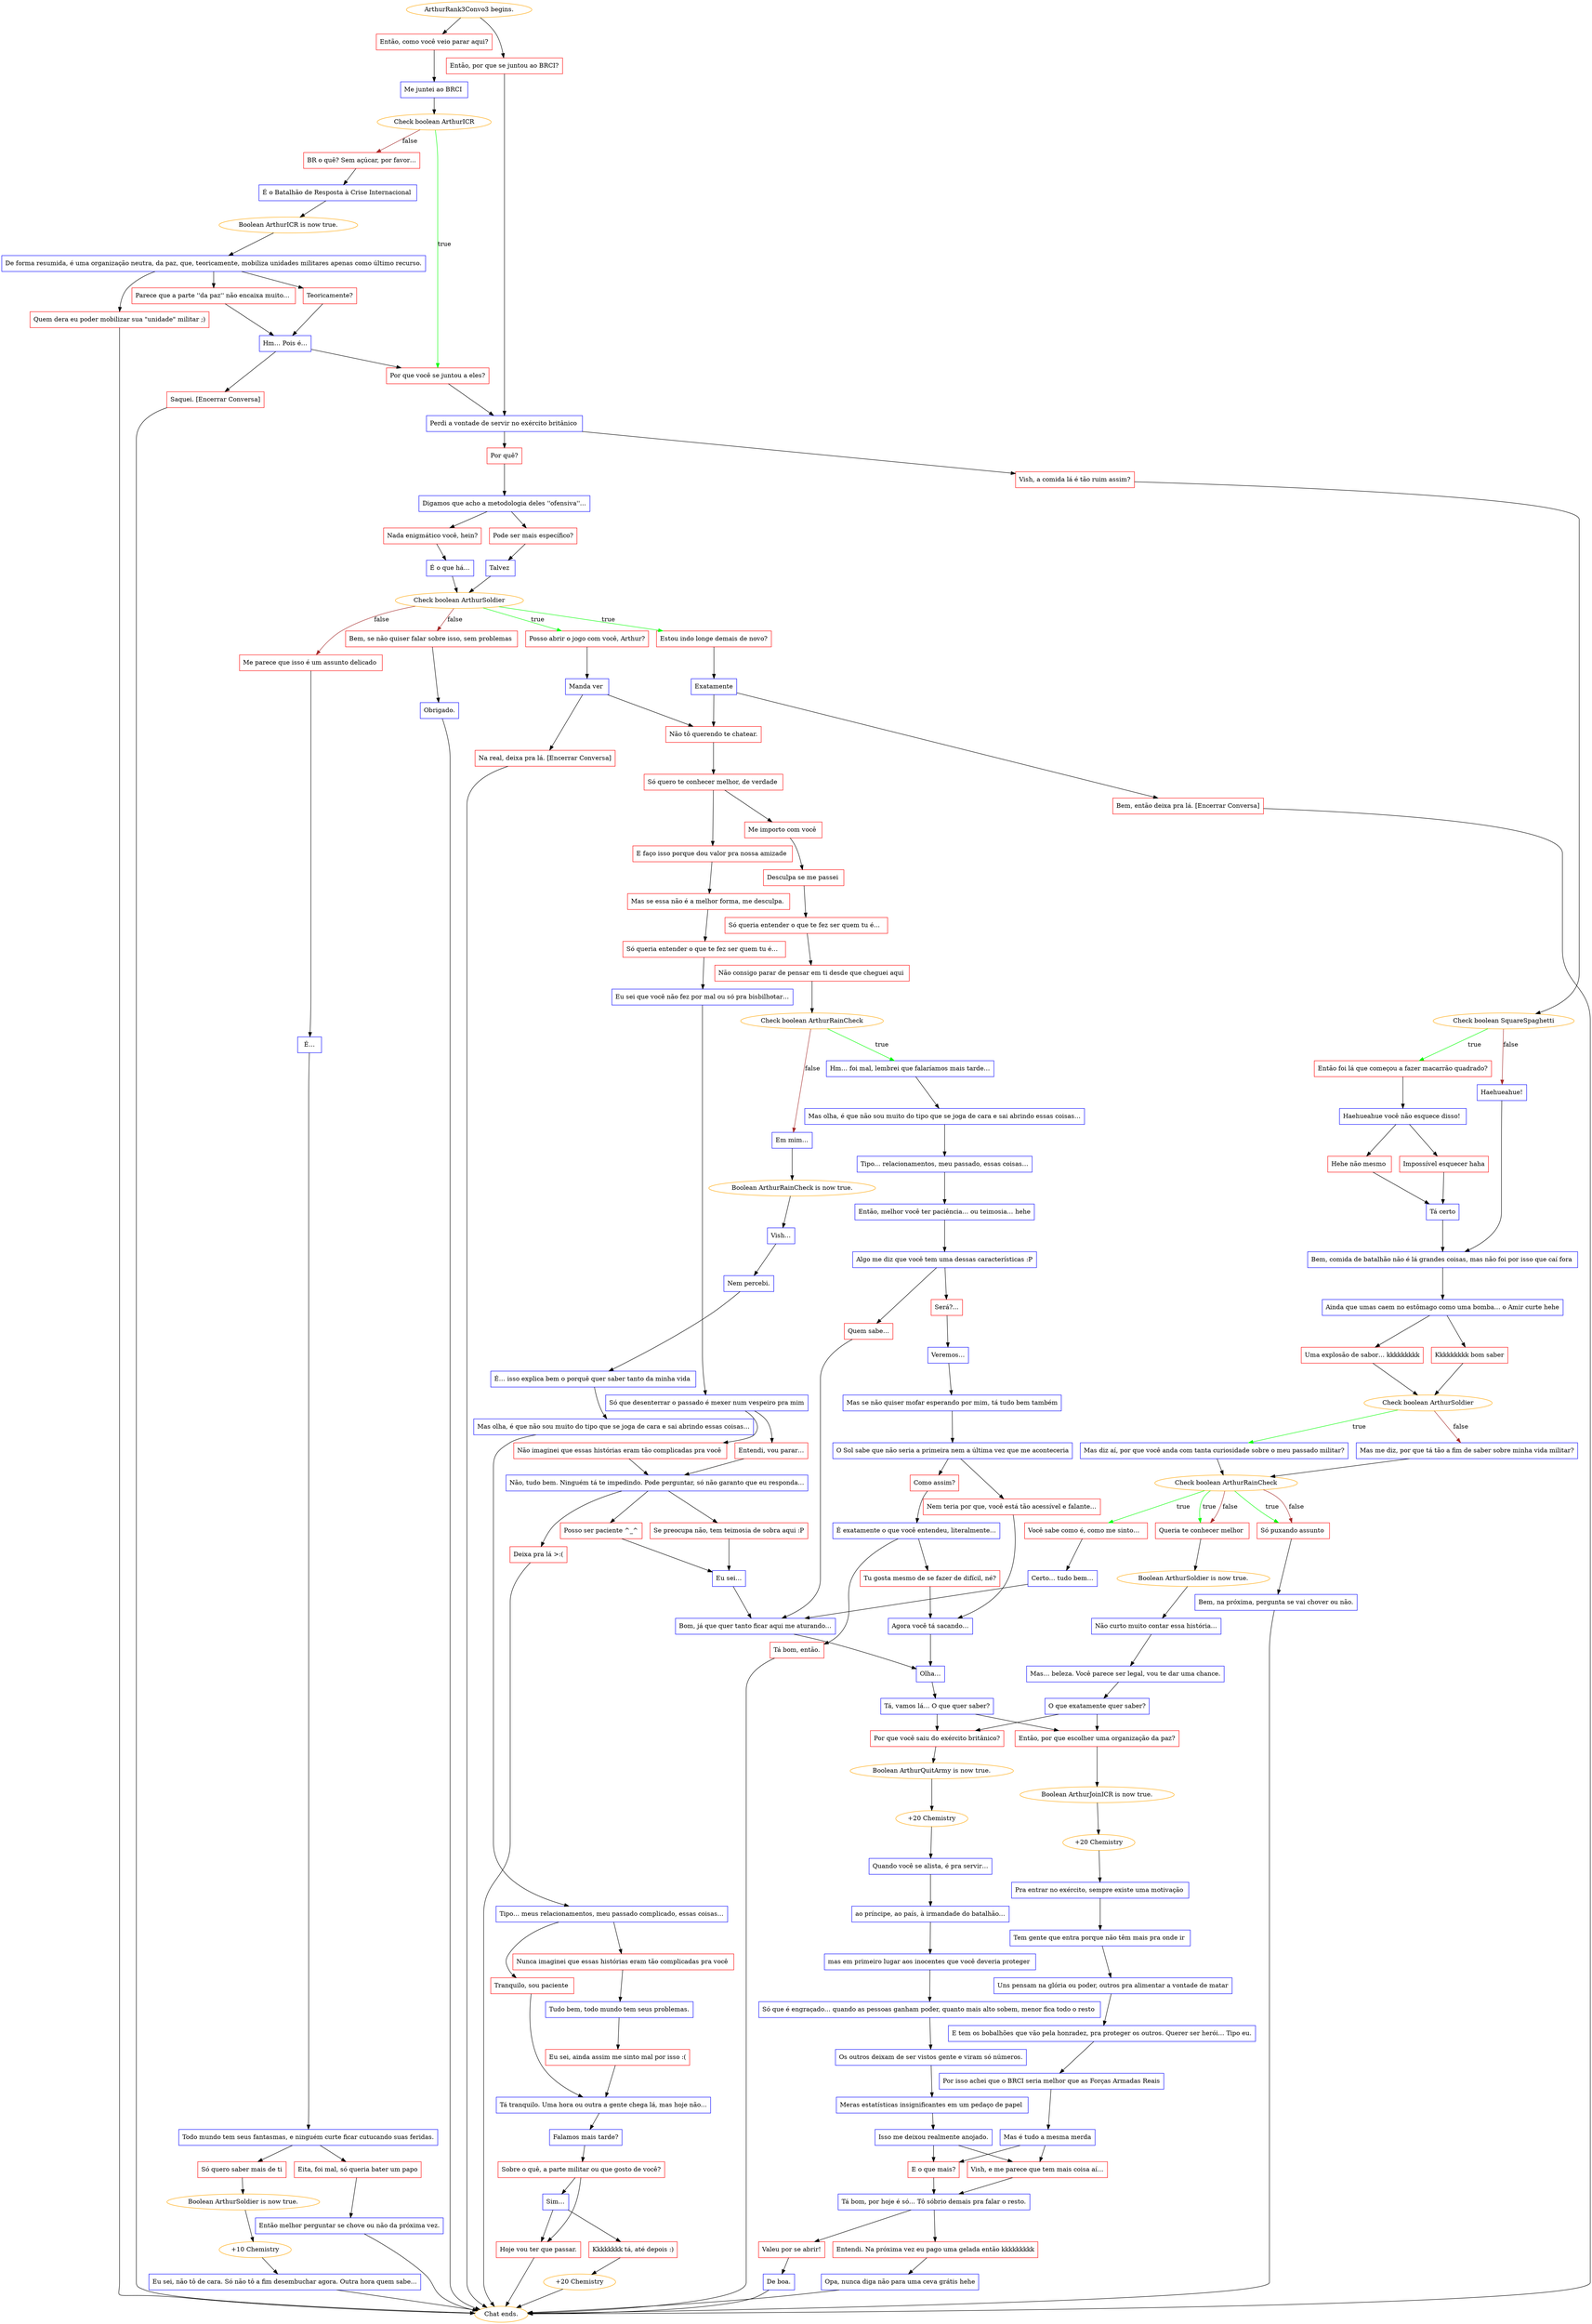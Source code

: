 digraph {
	"ArthurRank3Convo3 begins." [color=orange];
		"ArthurRank3Convo3 begins." -> j367143515;
		"ArthurRank3Convo3 begins." -> j1422248412;
	j367143515 [label="Então, como você veio parar aqui?",shape=box,color=red];
		j367143515 -> j1043247087;
	j1422248412 [label="Então, por que se juntou ao BRCI?",shape=box,color=red];
		j1422248412 -> j3816590775;
	j1043247087 [label="Me juntei ao BRCI ",shape=box,color=blue];
		j1043247087 -> j700410498;
	j3816590775 [label="Perdi a vontade de servir no exército britânico ",shape=box,color=blue];
		j3816590775 -> j4203143745;
		j3816590775 -> j633106970;
	j700410498 [label="Check boolean ArthurICR",color=orange];
		j700410498 -> j2815629408 [label=true,color=green];
		j700410498 -> j3810080409 [label=false,color=brown];
	j4203143745 [label="Por quê?",shape=box,color=red];
		j4203143745 -> j4199506677;
	j633106970 [label="Vish, a comida lá é tão ruim assim?",shape=box,color=red];
		j633106970 -> j104787129;
	j2815629408 [label="Por que você se juntou a eles?",shape=box,color=red];
		j2815629408 -> j3816590775;
	j3810080409 [label="BR o quê? Sem açúcar, por favor…",shape=box,color=red];
		j3810080409 -> j2291493009;
	j4199506677 [label="Digamos que acho a metodologia deles ''ofensiva''…",shape=box,color=blue];
		j4199506677 -> j210886799;
		j4199506677 -> j973743250;
	j104787129 [label="Check boolean SquareSpaghetti",color=orange];
		j104787129 -> j1887636152 [label=true,color=green];
		j104787129 -> j3918016421 [label=false,color=brown];
	j2291493009 [label="É o Batalhão de Resposta à Crise Internacional ",shape=box,color=blue];
		j2291493009 -> j2563038671;
	j210886799 [label="Nada enigmático você, hein?",shape=box,color=red];
		j210886799 -> j2417658259;
	j973743250 [label="Pode ser mais específico?",shape=box,color=red];
		j973743250 -> j3554073380;
	j1887636152 [label="Então foi lá que começou a fazer macarrão quadrado?",shape=box,color=red];
		j1887636152 -> j3136776556;
	j3918016421 [label="Haehueahue!",shape=box,color=blue];
		j3918016421 -> j199146808;
	j2563038671 [label="Boolean ArthurICR is now true.",color=orange];
		j2563038671 -> j3558691524;
	j2417658259 [label="É o que há…",shape=box,color=blue];
		j2417658259 -> j2598616613;
	j3554073380 [label="Talvez ",shape=box,color=blue];
		j3554073380 -> j2598616613;
	j3136776556 [label="Haehueahue você não esquece disso! ",shape=box,color=blue];
		j3136776556 -> j3679033971;
		j3136776556 -> j3369691031;
	j199146808 [label="Bem, comida de batalhão não é lá grandes coisas, mas não foi por isso que caí fora ",shape=box,color=blue];
		j199146808 -> j1933925067;
	j3558691524 [label="De forma resumida, é uma organização neutra, da paz, que, teoricamente, mobiliza unidades militares apenas como último recurso.",shape=box,color=blue];
		j3558691524 -> j1451122278;
		j3558691524 -> j463994893;
		j3558691524 -> j3165127575;
	j2598616613 [label="Check boolean ArthurSoldier",color=orange];
		j2598616613 -> j2177988489 [label=true,color=green];
		j2598616613 -> j692465892 [label=true,color=green];
		j2598616613 -> j1470764885 [label=false,color=brown];
		j2598616613 -> j2915391232 [label=false,color=brown];
	j3679033971 [label="Hehe não mesmo ",shape=box,color=red];
		j3679033971 -> j2823596363;
	j3369691031 [label="Impossível esquecer haha",shape=box,color=red];
		j3369691031 -> j2823596363;
	j1933925067 [label="Ainda que umas caem no estômago como uma bomba… o Amir curte hehe",shape=box,color=blue];
		j1933925067 -> j3968859568;
		j1933925067 -> j1859860715;
	j1451122278 [label="Teoricamente?",shape=box,color=red];
		j1451122278 -> j1126981540;
	j463994893 [label="Parece que a parte ''da paz'' não encaixa muito… ",shape=box,color=red];
		j463994893 -> j1126981540;
	j3165127575 [label="Quem dera eu poder mobilizar sua \"unidade\" militar ;)",shape=box,color=red];
		j3165127575 -> "Chat ends.";
	j2177988489 [label="Posso abrir o jogo com você, Arthur?",shape=box,color=red];
		j2177988489 -> j2349060527;
	j692465892 [label="Estou indo longe demais de novo?",shape=box,color=red];
		j692465892 -> j2196676422;
	j1470764885 [label="Me parece que isso é um assunto delicado ",shape=box,color=red];
		j1470764885 -> j591393077;
	j2915391232 [label="Bem, se não quiser falar sobre isso, sem problemas ",shape=box,color=red];
		j2915391232 -> j2092512502;
	j2823596363 [label="Tá certo",shape=box,color=blue];
		j2823596363 -> j199146808;
	j3968859568 [label="Kkkkkkkkk bom saber",shape=box,color=red];
		j3968859568 -> j2458132265;
	j1859860715 [label="Uma explosão de sabor… kkkkkkkkk",shape=box,color=red];
		j1859860715 -> j2458132265;
	j1126981540 [label="Hm… Pois é…",shape=box,color=blue];
		j1126981540 -> j2815629408;
		j1126981540 -> j327766578;
	"Chat ends." [color=orange];
	j2349060527 [label="Manda ver ",shape=box,color=blue];
		j2349060527 -> j3985320002;
		j2349060527 -> j389697643;
	j2196676422 [label="Exatamente",shape=box,color=blue];
		j2196676422 -> j3985320002;
		j2196676422 -> j3212759091;
	j591393077 [label="É…",shape=box,color=blue];
		j591393077 -> j3650146674;
	j2092512502 [label="Obrigado.",shape=box,color=blue];
		j2092512502 -> "Chat ends.";
	j2458132265 [label="Check boolean ArthurSoldier",color=orange];
		j2458132265 -> j265511022 [label=true,color=green];
		j2458132265 -> j1963316620 [label=false,color=brown];
	j327766578 [label="Saquei. [Encerrar Conversa]",shape=box,color=red];
		j327766578 -> "Chat ends.";
	j3985320002 [label="Não tô querendo te chatear.",shape=box,color=red];
		j3985320002 -> j3919223145;
	j389697643 [label="Na real, deixa pra lá. [Encerrar Conversa]",shape=box,color=red];
		j389697643 -> "Chat ends.";
	j3212759091 [label="Bem, então deixa pra lá. [Encerrar Conversa]",shape=box,color=red];
		j3212759091 -> "Chat ends.";
	j3650146674 [label="Todo mundo tem seus fantasmas, e ninguém curte ficar cutucando suas feridas.",shape=box,color=blue];
		j3650146674 -> j2911399558;
		j3650146674 -> j4127722845;
	j265511022 [label="Mas diz aí, por que você anda com tanta curiosidade sobre o meu passado militar?",shape=box,color=blue];
		j265511022 -> j3736719020;
	j1963316620 [label="Mas me diz, por que tá tão a fim de saber sobre minha vida militar?",shape=box,color=blue];
		j1963316620 -> j3736719020;
	j3919223145 [label="Só quero te conhecer melhor, de verdade ",shape=box,color=red];
		j3919223145 -> j2671104889;
		j3919223145 -> j3969785072;
	j2911399558 [label="Eita, foi mal, só queria bater um papo",shape=box,color=red];
		j2911399558 -> j1441663116;
	j4127722845 [label="Só quero saber mais de ti",shape=box,color=red];
		j4127722845 -> j3267144566;
	j3736719020 [label="Check boolean ArthurRainCheck",color=orange];
		j3736719020 -> j3715147457 [label=true,color=green];
		j3736719020 -> j4137484163 [label=true,color=green];
		j3736719020 -> j3171918433 [label=true,color=green];
		j3736719020 -> j4137484163 [label=false,color=brown];
		j3736719020 -> j3171918433 [label=false,color=brown];
	j2671104889 [label="E faço isso porque dou valor pra nossa amizade ",shape=box,color=red];
		j2671104889 -> j960661248;
	j3969785072 [label="Me importo com você ",shape=box,color=red];
		j3969785072 -> j1767303737;
	j1441663116 [label="Então melhor perguntar se chove ou não da próxima vez.",shape=box,color=blue];
		j1441663116 -> "Chat ends.";
	j3267144566 [label="Boolean ArthurSoldier is now true.",color=orange];
		j3267144566 -> j2157572465;
	j3715147457 [label="Você sabe como é, como me sinto…  ",shape=box,color=red];
		j3715147457 -> j757422446;
	j4137484163 [label="Queria te conhecer melhor ",shape=box,color=red];
		j4137484163 -> j3082682950;
	j3171918433 [label="Só puxando assunto ",shape=box,color=red];
		j3171918433 -> j521424019;
	j960661248 [label="Mas se essa não é a melhor forma, me desculpa. ",shape=box,color=red];
		j960661248 -> j1801532106;
	j1767303737 [label="Desculpa se me passei ",shape=box,color=red];
		j1767303737 -> j514256429;
	j2157572465 [label="+10 Chemistry",color=orange];
		j2157572465 -> j1276761192;
	j757422446 [label="Certo… tudo bem…",shape=box,color=blue];
		j757422446 -> j817617871;
	j3082682950 [label="Boolean ArthurSoldier is now true.",color=orange];
		j3082682950 -> j1502172879;
	j521424019 [label="Bem, na próxima, pergunta se vai chover ou não.",shape=box,color=blue];
		j521424019 -> "Chat ends.";
	j1801532106 [label="Só queria entender o que te fez ser quem tu é…  ",shape=box,color=red];
		j1801532106 -> j2164554553;
	j514256429 [label="Só queria entender o que te fez ser quem tu é…  ",shape=box,color=red];
		j514256429 -> j1466617386;
	j1276761192 [label="Eu sei, não tô de cara. Só não tô a fim desembuchar agora. Outra hora quem sabe…",shape=box,color=blue];
		j1276761192 -> "Chat ends.";
	j817617871 [label="Bom, já que quer tanto ficar aqui me aturando…",shape=box,color=blue];
		j817617871 -> j3108641870;
	j1502172879 [label="Não curto muito contar essa história…",shape=box,color=blue];
		j1502172879 -> j3229503532;
	j2164554553 [label="Eu sei que você não fez por mal ou só pra bisbilhotar…",shape=box,color=blue];
		j2164554553 -> j1753446709;
	j1466617386 [label="Não consigo parar de pensar em ti desde que cheguei aqui ",shape=box,color=red];
		j1466617386 -> j1736351653;
	j3108641870 [label="Olha…",shape=box,color=blue];
		j3108641870 -> j1700561488;
	j3229503532 [label="Mas… beleza. Você parece ser legal, vou te dar uma chance.",shape=box,color=blue];
		j3229503532 -> j1346490205;
	j1753446709 [label="Só que desenterrar o passado é mexer num vespeiro pra mim",shape=box,color=blue];
		j1753446709 -> j183472993;
		j1753446709 -> j173174164;
	j1736351653 [label="Check boolean ArthurRainCheck",color=orange];
		j1736351653 -> j962120388 [label=true,color=green];
		j1736351653 -> j584876662 [label=false,color=brown];
	j1700561488 [label="Tá, vamos lá… O que quer saber?",shape=box,color=blue];
		j1700561488 -> j468406806;
		j1700561488 -> j1519883628;
	j1346490205 [label="O que exatamente quer saber?",shape=box,color=blue];
		j1346490205 -> j468406806;
		j1346490205 -> j1519883628;
	j183472993 [label="Entendi, vou parar…",shape=box,color=red];
		j183472993 -> j724452878;
	j173174164 [label="Não imaginei que essas histórias eram tão complicadas pra você ",shape=box,color=red];
		j173174164 -> j724452878;
	j962120388 [label="Hm… foi mal, lembrei que falaríamos mais tarde…",shape=box,color=blue];
		j962120388 -> j1558326296;
	j584876662 [label="Em mim…",shape=box,color=blue];
		j584876662 -> j264624739;
	j468406806 [label="Por que você saiu do exército britânico?",shape=box,color=red];
		j468406806 -> j196395248;
	j1519883628 [label="Então, por que escolher uma organização da paz?",shape=box,color=red];
		j1519883628 -> j3356614061;
	j724452878 [label="Não, tudo bem. Ninguém tá te impedindo. Pode perguntar, só não garanto que eu responda…",shape=box,color=blue];
		j724452878 -> j3491660860;
		j724452878 -> j465240573;
		j724452878 -> j20212717;
	j1558326296 [label="Mas olha, é que não sou muito do tipo que se joga de cara e sai abrindo essas coisas…",shape=box,color=blue];
		j1558326296 -> j2498467892;
	j264624739 [label="Boolean ArthurRainCheck is now true.",color=orange];
		j264624739 -> j2777946517;
	j196395248 [label="Boolean ArthurQuitArmy is now true.",color=orange];
		j196395248 -> j2026828861;
	j3356614061 [label="Boolean ArthurJoinICR is now true.",color=orange];
		j3356614061 -> j1132598850;
	j3491660860 [label="Posso ser paciente ^_^",shape=box,color=red];
		j3491660860 -> j1994830763;
	j465240573 [label="Se preocupa não, tem teimosia de sobra aqui :P",shape=box,color=red];
		j465240573 -> j1994830763;
	j20212717 [label="Deixa pra lá >:(",shape=box,color=red];
		j20212717 -> "Chat ends.";
	j2498467892 [label="Tipo… relacionamentos, meu passado, essas coisas…",shape=box,color=blue];
		j2498467892 -> j4245100010;
	j2777946517 [label="Vish…",shape=box,color=blue];
		j2777946517 -> j545101991;
	j2026828861 [label="+20 Chemistry",color=orange];
		j2026828861 -> j3725978918;
	j1132598850 [label="+20 Chemistry",color=orange];
		j1132598850 -> j1437286766;
	j1994830763 [label="Eu sei…",shape=box,color=blue];
		j1994830763 -> j817617871;
	j4245100010 [label="Então, melhor você ter paciência… ou teimosia… hehe",shape=box,color=blue];
		j4245100010 -> j3013221849;
	j545101991 [label="Nem percebi.",shape=box,color=blue];
		j545101991 -> j1002201644;
	j3725978918 [label="Quando você se alista, é pra servir…",shape=box,color=blue];
		j3725978918 -> j4235869153;
	j1437286766 [label="Pra entrar no exército, sempre existe uma motivação ",shape=box,color=blue];
		j1437286766 -> j2888677053;
	j3013221849 [label="Algo me diz que você tem uma dessas características :P",shape=box,color=blue];
		j3013221849 -> j205133252;
		j3013221849 -> j1041828023;
	j1002201644 [label="É… isso explica bem o porquê quer saber tanto da minha vida ",shape=box,color=blue];
		j1002201644 -> j3719723247;
	j4235869153 [label="ao príncipe, ao país, à irmandade do batalhão…",shape=box,color=blue];
		j4235869153 -> j3696601424;
	j2888677053 [label="Tem gente que entra porque não têm mais pra onde ir ",shape=box,color=blue];
		j2888677053 -> j379012005;
	j205133252 [label="Será?...",shape=box,color=red];
		j205133252 -> j2970046030;
	j1041828023 [label="Quem sabe…",shape=box,color=red];
		j1041828023 -> j817617871;
	j3719723247 [label="Mas olha, é que não sou muito do tipo que se joga de cara e sai abrindo essas coisas…",shape=box,color=blue];
		j3719723247 -> j3412986891;
	j3696601424 [label="mas em primeiro lugar aos inocentes que você deveria proteger ",shape=box,color=blue];
		j3696601424 -> j634417656;
	j379012005 [label="Uns pensam na glória ou poder, outros pra alimentar a vontade de matar",shape=box,color=blue];
		j379012005 -> j487388338;
	j2970046030 [label="Veremos…",shape=box,color=blue];
		j2970046030 -> j3530752582;
	j3412986891 [label="Tipo… meus relacionamentos, meu passado complicado, essas coisas…",shape=box,color=blue];
		j3412986891 -> j3696790229;
		j3412986891 -> j4007867212;
	j634417656 [label="Só que é engraçado… quando as pessoas ganham poder, quanto mais alto sobem, menor fica todo o resto ",shape=box,color=blue];
		j634417656 -> j2715621231;
	j487388338 [label="E tem os bobalhões que vão pela honradez, pra proteger os outros. Querer ser herói… Tipo eu.",shape=box,color=blue];
		j487388338 -> j1293199269;
	j3530752582 [label="Mas se não quiser mofar esperando por mim, tá tudo bem também",shape=box,color=blue];
		j3530752582 -> j4026772692;
	j3696790229 [label="Nunca imaginei que essas histórias eram tão complicadas pra você ",shape=box,color=red];
		j3696790229 -> j1944210906;
	j4007867212 [label="Tranquilo, sou paciente ",shape=box,color=red];
		j4007867212 -> j1696369411;
	j2715621231 [label="Os outros deixam de ser vistos gente e viram só números.",shape=box,color=blue];
		j2715621231 -> j4094979897;
	j1293199269 [label="Por isso achei que o BRCI seria melhor que as Forças Armadas Reais",shape=box,color=blue];
		j1293199269 -> j2380104941;
	j4026772692 [label="O Sol sabe que não seria a primeira nem a última vez que me aconteceria",shape=box,color=blue];
		j4026772692 -> j1531267411;
		j4026772692 -> j293722552;
	j1944210906 [label="Tudo bem, todo mundo tem seus problemas.",shape=box,color=blue];
		j1944210906 -> j2290930627;
	j1696369411 [label="Tá tranquilo. Uma hora ou outra a gente chega lá, mas hoje não…",shape=box,color=blue];
		j1696369411 -> j891734649;
	j4094979897 [label="Meras estatísticas insignificantes em um pedaço de papel ",shape=box,color=blue];
		j4094979897 -> j2930115013;
	j2380104941 [label="Mas é tudo a mesma merda",shape=box,color=blue];
		j2380104941 -> j2668640145;
		j2380104941 -> j452952960;
	j1531267411 [label="Como assim?",shape=box,color=red];
		j1531267411 -> j639144109;
	j293722552 [label="Nem teria por que, você está tão acessível e falante…",shape=box,color=red];
		j293722552 -> j813261309;
	j2290930627 [label="Eu sei, ainda assim me sinto mal por isso :(",shape=box,color=red];
		j2290930627 -> j1696369411;
	j891734649 [label="Falamos mais tarde?",shape=box,color=blue];
		j891734649 -> j1675336662;
	j2930115013 [label="Isso me deixou realmente anojado.",shape=box,color=blue];
		j2930115013 -> j452952960;
		j2930115013 -> j2668640145;
	j2668640145 [label="E o que mais?",shape=box,color=red];
		j2668640145 -> j3628625201;
	j452952960 [label="Vish, e me parece que tem mais coisa aí…",shape=box,color=red];
		j452952960 -> j3628625201;
	j639144109 [label="É exatamente o que você entendeu, literalmente…",shape=box,color=blue];
		j639144109 -> j2072544792;
		j639144109 -> j255620531;
	j813261309 [label="Agora você tá sacando…",shape=box,color=blue];
		j813261309 -> j3108641870;
	j1675336662 [label="Sobre o quê, a parte militar ou que gosto de você?",shape=box,color=red];
		j1675336662 -> j2346269720;
		j1675336662 -> j950557978;
	j3628625201 [label="Tá bom, por hoje é só… Tô sóbrio demais pra falar o resto.",shape=box,color=blue];
		j3628625201 -> j2947436639;
		j3628625201 -> j2212997236;
	j2072544792 [label="Tá bom, então.",shape=box,color=red];
		j2072544792 -> "Chat ends.";
	j255620531 [label="Tu gosta mesmo de se fazer de difícil, né?",shape=box,color=red];
		j255620531 -> j813261309;
	j2346269720 [label="Sim…",shape=box,color=blue];
		j2346269720 -> j1716591682;
		j2346269720 -> j950557978;
	j950557978 [label="Hoje vou ter que passar.",shape=box,color=red];
		j950557978 -> "Chat ends.";
	j2947436639 [label="Valeu por se abrir!",shape=box,color=red];
		j2947436639 -> j1578558739;
	j2212997236 [label="Entendi. Na próxima vez eu pago uma gelada então kkkkkkkkk",shape=box,color=red];
		j2212997236 -> j1298001201;
	j1716591682 [label="Kkkkkkkk tá, até depois :)",shape=box,color=red];
		j1716591682 -> j367054140;
	j1578558739 [label="De boa.",shape=box,color=blue];
		j1578558739 -> "Chat ends.";
	j1298001201 [label="Opa, nunca diga não para uma ceva grátis hehe",shape=box,color=blue];
		j1298001201 -> "Chat ends.";
	j367054140 [label="+20 Chemistry",color=orange];
		j367054140 -> "Chat ends.";
}